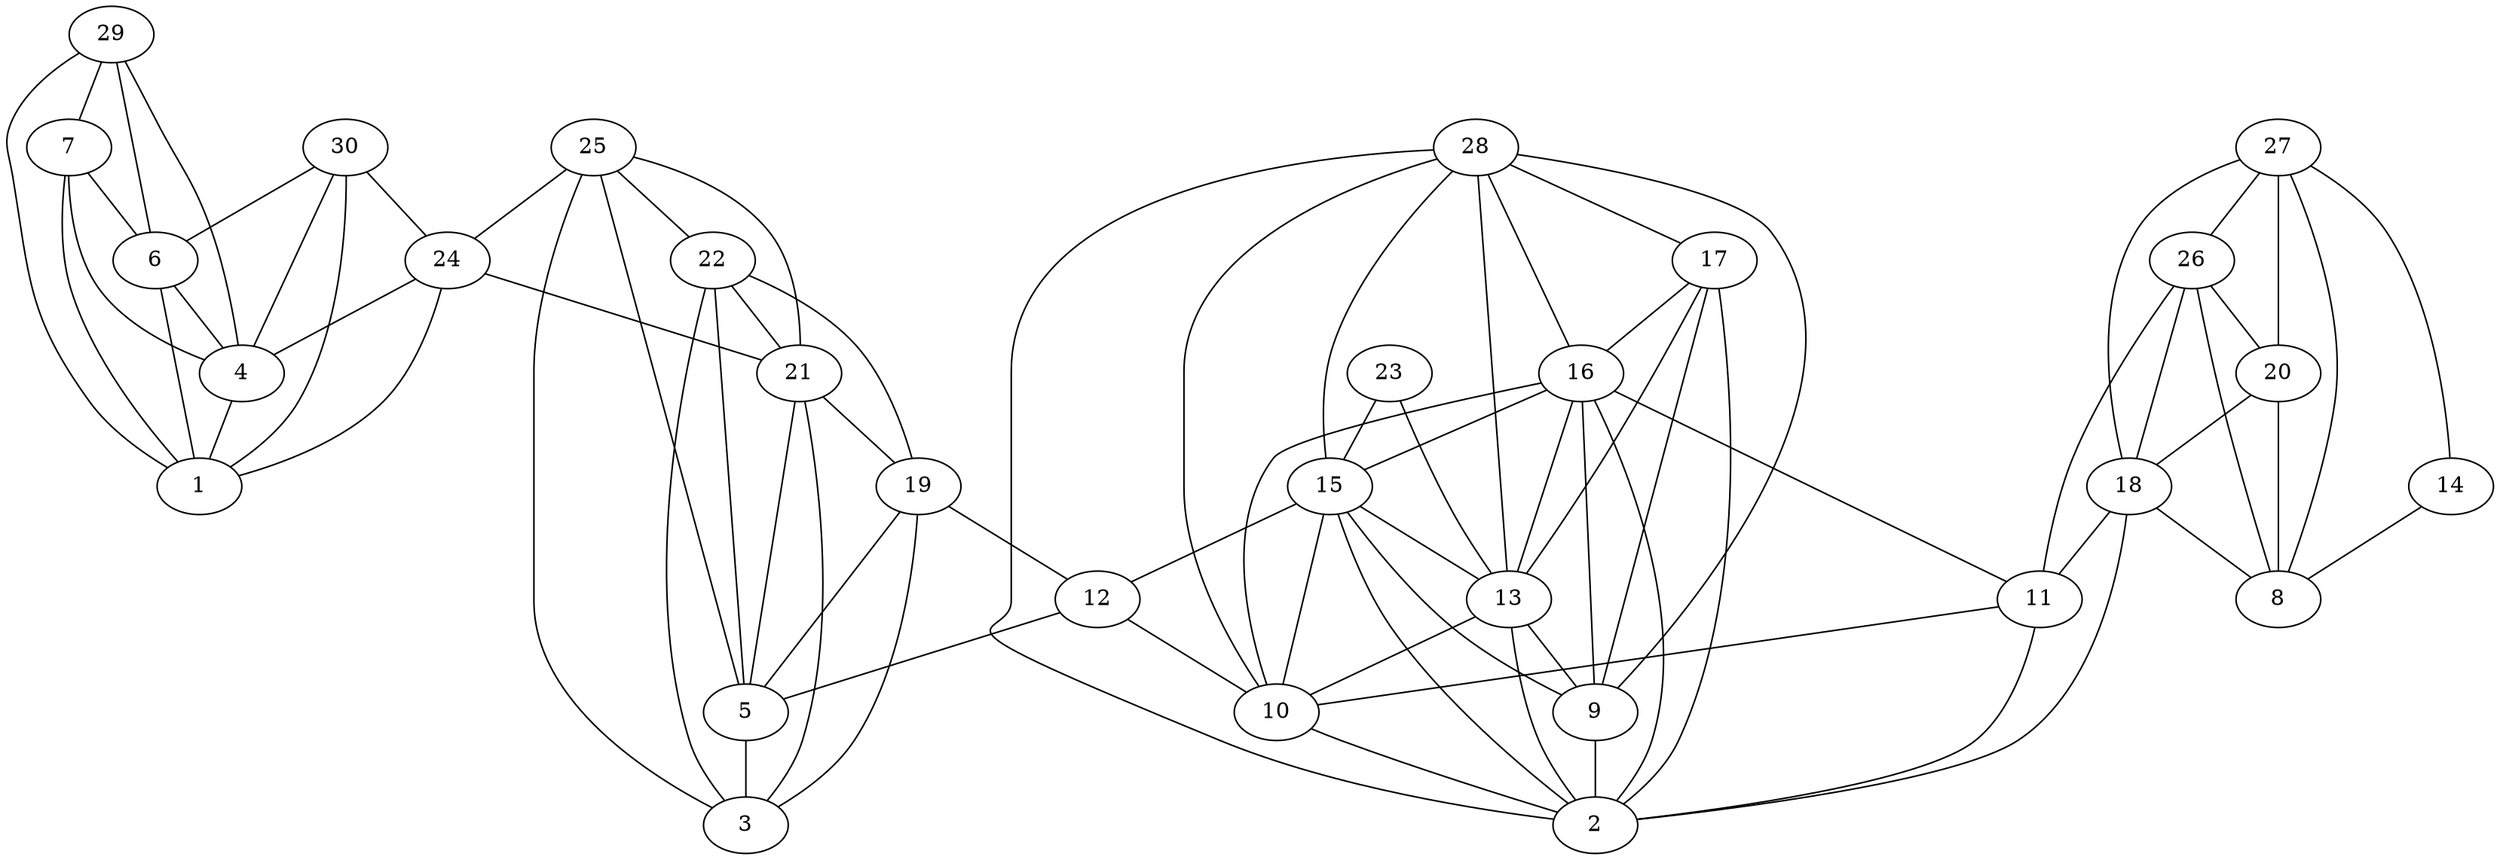 graph {
4--1
5--3
6--1
6--4
7--1
7--4
7--6
9--2
10--2
11--2
11--10
12--5
12--10
13--2
13--9
13--10
14--8
15--2
15--9
15--10
15--12
15--13
16--2
16--9
16--10
16--11
16--13
16--15
17--2
17--9
17--13
17--16
18--2
18--8
18--11
19--3
19--5
19--12
20--8
20--18
21--3
21--5
21--19
22--3
22--5
22--19
22--21
23--13
23--15
24--1
24--4
24--21
25--3
25--5
25--21
25--22
25--24
26--8
26--11
26--18
26--20
27--8
27--14
27--18
27--20
27--26
28--2
28--9
28--10
28--13
28--15
28--16
28--17
29--1
29--4
29--6
29--7
30--1
30--4
30--6
30--24
}
